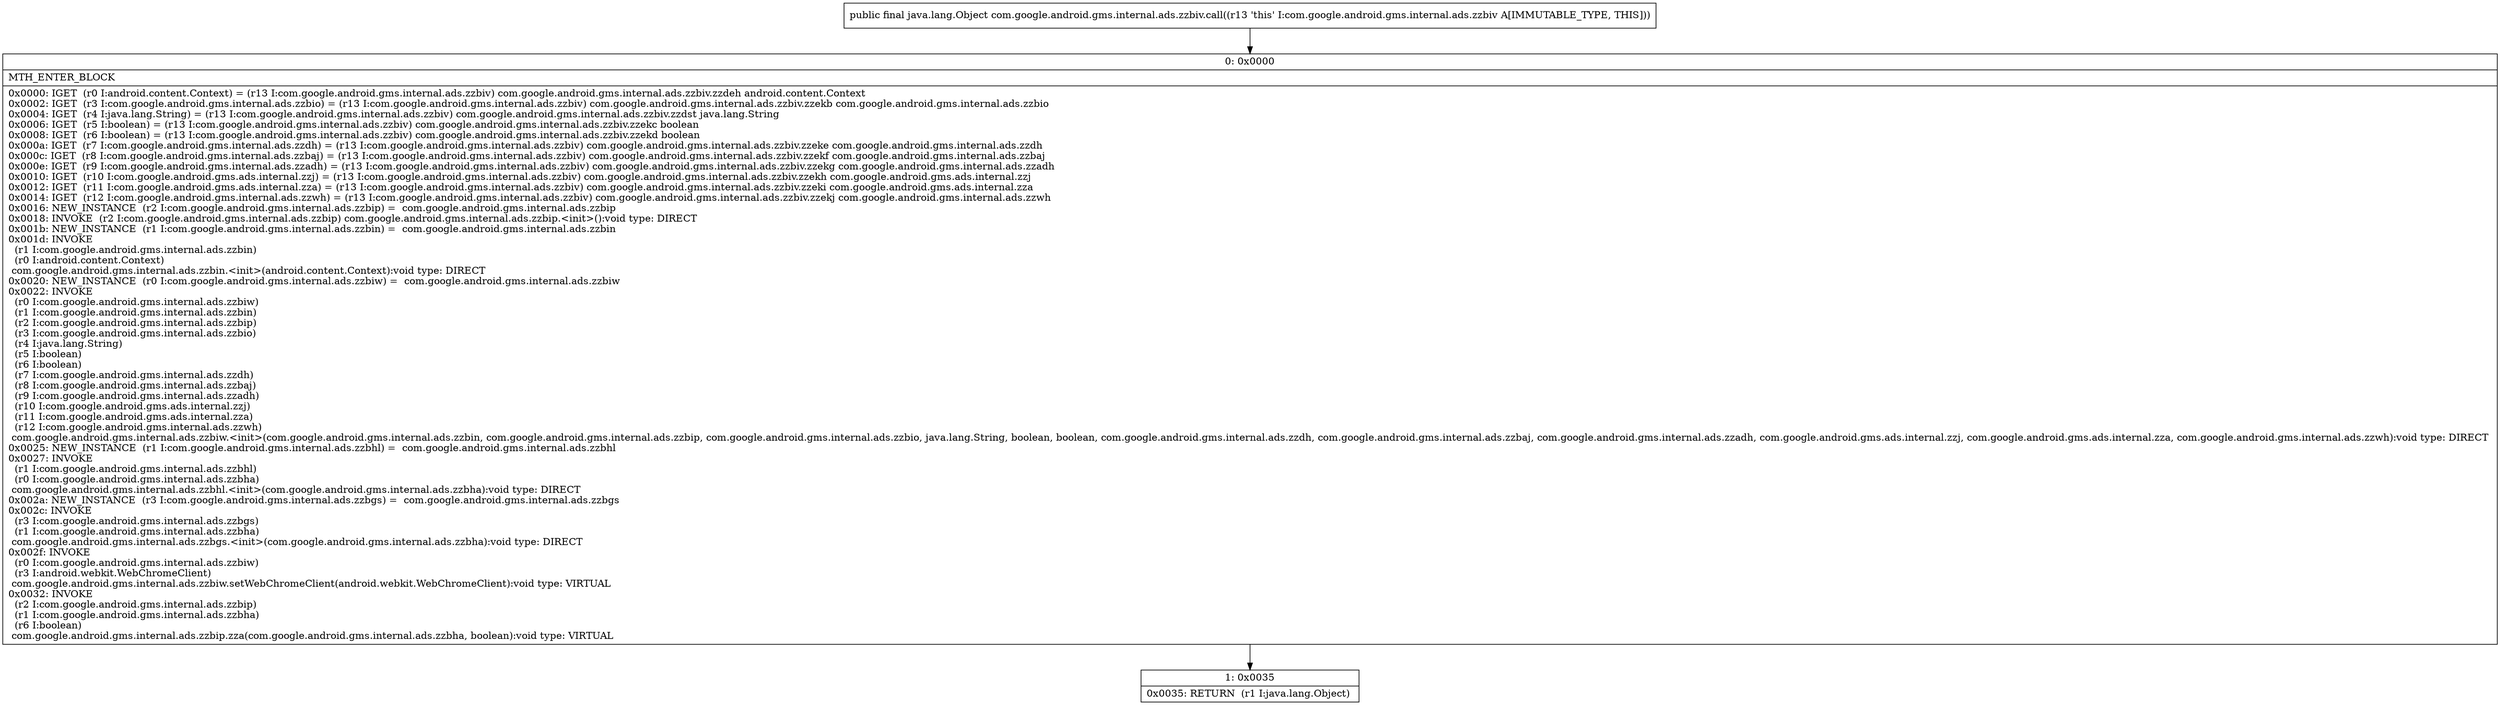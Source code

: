 digraph "CFG forcom.google.android.gms.internal.ads.zzbiv.call()Ljava\/lang\/Object;" {
Node_0 [shape=record,label="{0\:\ 0x0000|MTH_ENTER_BLOCK\l|0x0000: IGET  (r0 I:android.content.Context) = (r13 I:com.google.android.gms.internal.ads.zzbiv) com.google.android.gms.internal.ads.zzbiv.zzdeh android.content.Context \l0x0002: IGET  (r3 I:com.google.android.gms.internal.ads.zzbio) = (r13 I:com.google.android.gms.internal.ads.zzbiv) com.google.android.gms.internal.ads.zzbiv.zzekb com.google.android.gms.internal.ads.zzbio \l0x0004: IGET  (r4 I:java.lang.String) = (r13 I:com.google.android.gms.internal.ads.zzbiv) com.google.android.gms.internal.ads.zzbiv.zzdst java.lang.String \l0x0006: IGET  (r5 I:boolean) = (r13 I:com.google.android.gms.internal.ads.zzbiv) com.google.android.gms.internal.ads.zzbiv.zzekc boolean \l0x0008: IGET  (r6 I:boolean) = (r13 I:com.google.android.gms.internal.ads.zzbiv) com.google.android.gms.internal.ads.zzbiv.zzekd boolean \l0x000a: IGET  (r7 I:com.google.android.gms.internal.ads.zzdh) = (r13 I:com.google.android.gms.internal.ads.zzbiv) com.google.android.gms.internal.ads.zzbiv.zzeke com.google.android.gms.internal.ads.zzdh \l0x000c: IGET  (r8 I:com.google.android.gms.internal.ads.zzbaj) = (r13 I:com.google.android.gms.internal.ads.zzbiv) com.google.android.gms.internal.ads.zzbiv.zzekf com.google.android.gms.internal.ads.zzbaj \l0x000e: IGET  (r9 I:com.google.android.gms.internal.ads.zzadh) = (r13 I:com.google.android.gms.internal.ads.zzbiv) com.google.android.gms.internal.ads.zzbiv.zzekg com.google.android.gms.internal.ads.zzadh \l0x0010: IGET  (r10 I:com.google.android.gms.ads.internal.zzj) = (r13 I:com.google.android.gms.internal.ads.zzbiv) com.google.android.gms.internal.ads.zzbiv.zzekh com.google.android.gms.ads.internal.zzj \l0x0012: IGET  (r11 I:com.google.android.gms.ads.internal.zza) = (r13 I:com.google.android.gms.internal.ads.zzbiv) com.google.android.gms.internal.ads.zzbiv.zzeki com.google.android.gms.ads.internal.zza \l0x0014: IGET  (r12 I:com.google.android.gms.internal.ads.zzwh) = (r13 I:com.google.android.gms.internal.ads.zzbiv) com.google.android.gms.internal.ads.zzbiv.zzekj com.google.android.gms.internal.ads.zzwh \l0x0016: NEW_INSTANCE  (r2 I:com.google.android.gms.internal.ads.zzbip) =  com.google.android.gms.internal.ads.zzbip \l0x0018: INVOKE  (r2 I:com.google.android.gms.internal.ads.zzbip) com.google.android.gms.internal.ads.zzbip.\<init\>():void type: DIRECT \l0x001b: NEW_INSTANCE  (r1 I:com.google.android.gms.internal.ads.zzbin) =  com.google.android.gms.internal.ads.zzbin \l0x001d: INVOKE  \l  (r1 I:com.google.android.gms.internal.ads.zzbin)\l  (r0 I:android.content.Context)\l com.google.android.gms.internal.ads.zzbin.\<init\>(android.content.Context):void type: DIRECT \l0x0020: NEW_INSTANCE  (r0 I:com.google.android.gms.internal.ads.zzbiw) =  com.google.android.gms.internal.ads.zzbiw \l0x0022: INVOKE  \l  (r0 I:com.google.android.gms.internal.ads.zzbiw)\l  (r1 I:com.google.android.gms.internal.ads.zzbin)\l  (r2 I:com.google.android.gms.internal.ads.zzbip)\l  (r3 I:com.google.android.gms.internal.ads.zzbio)\l  (r4 I:java.lang.String)\l  (r5 I:boolean)\l  (r6 I:boolean)\l  (r7 I:com.google.android.gms.internal.ads.zzdh)\l  (r8 I:com.google.android.gms.internal.ads.zzbaj)\l  (r9 I:com.google.android.gms.internal.ads.zzadh)\l  (r10 I:com.google.android.gms.ads.internal.zzj)\l  (r11 I:com.google.android.gms.ads.internal.zza)\l  (r12 I:com.google.android.gms.internal.ads.zzwh)\l com.google.android.gms.internal.ads.zzbiw.\<init\>(com.google.android.gms.internal.ads.zzbin, com.google.android.gms.internal.ads.zzbip, com.google.android.gms.internal.ads.zzbio, java.lang.String, boolean, boolean, com.google.android.gms.internal.ads.zzdh, com.google.android.gms.internal.ads.zzbaj, com.google.android.gms.internal.ads.zzadh, com.google.android.gms.ads.internal.zzj, com.google.android.gms.ads.internal.zza, com.google.android.gms.internal.ads.zzwh):void type: DIRECT \l0x0025: NEW_INSTANCE  (r1 I:com.google.android.gms.internal.ads.zzbhl) =  com.google.android.gms.internal.ads.zzbhl \l0x0027: INVOKE  \l  (r1 I:com.google.android.gms.internal.ads.zzbhl)\l  (r0 I:com.google.android.gms.internal.ads.zzbha)\l com.google.android.gms.internal.ads.zzbhl.\<init\>(com.google.android.gms.internal.ads.zzbha):void type: DIRECT \l0x002a: NEW_INSTANCE  (r3 I:com.google.android.gms.internal.ads.zzbgs) =  com.google.android.gms.internal.ads.zzbgs \l0x002c: INVOKE  \l  (r3 I:com.google.android.gms.internal.ads.zzbgs)\l  (r1 I:com.google.android.gms.internal.ads.zzbha)\l com.google.android.gms.internal.ads.zzbgs.\<init\>(com.google.android.gms.internal.ads.zzbha):void type: DIRECT \l0x002f: INVOKE  \l  (r0 I:com.google.android.gms.internal.ads.zzbiw)\l  (r3 I:android.webkit.WebChromeClient)\l com.google.android.gms.internal.ads.zzbiw.setWebChromeClient(android.webkit.WebChromeClient):void type: VIRTUAL \l0x0032: INVOKE  \l  (r2 I:com.google.android.gms.internal.ads.zzbip)\l  (r1 I:com.google.android.gms.internal.ads.zzbha)\l  (r6 I:boolean)\l com.google.android.gms.internal.ads.zzbip.zza(com.google.android.gms.internal.ads.zzbha, boolean):void type: VIRTUAL \l}"];
Node_1 [shape=record,label="{1\:\ 0x0035|0x0035: RETURN  (r1 I:java.lang.Object) \l}"];
MethodNode[shape=record,label="{public final java.lang.Object com.google.android.gms.internal.ads.zzbiv.call((r13 'this' I:com.google.android.gms.internal.ads.zzbiv A[IMMUTABLE_TYPE, THIS])) }"];
MethodNode -> Node_0;
Node_0 -> Node_1;
}

